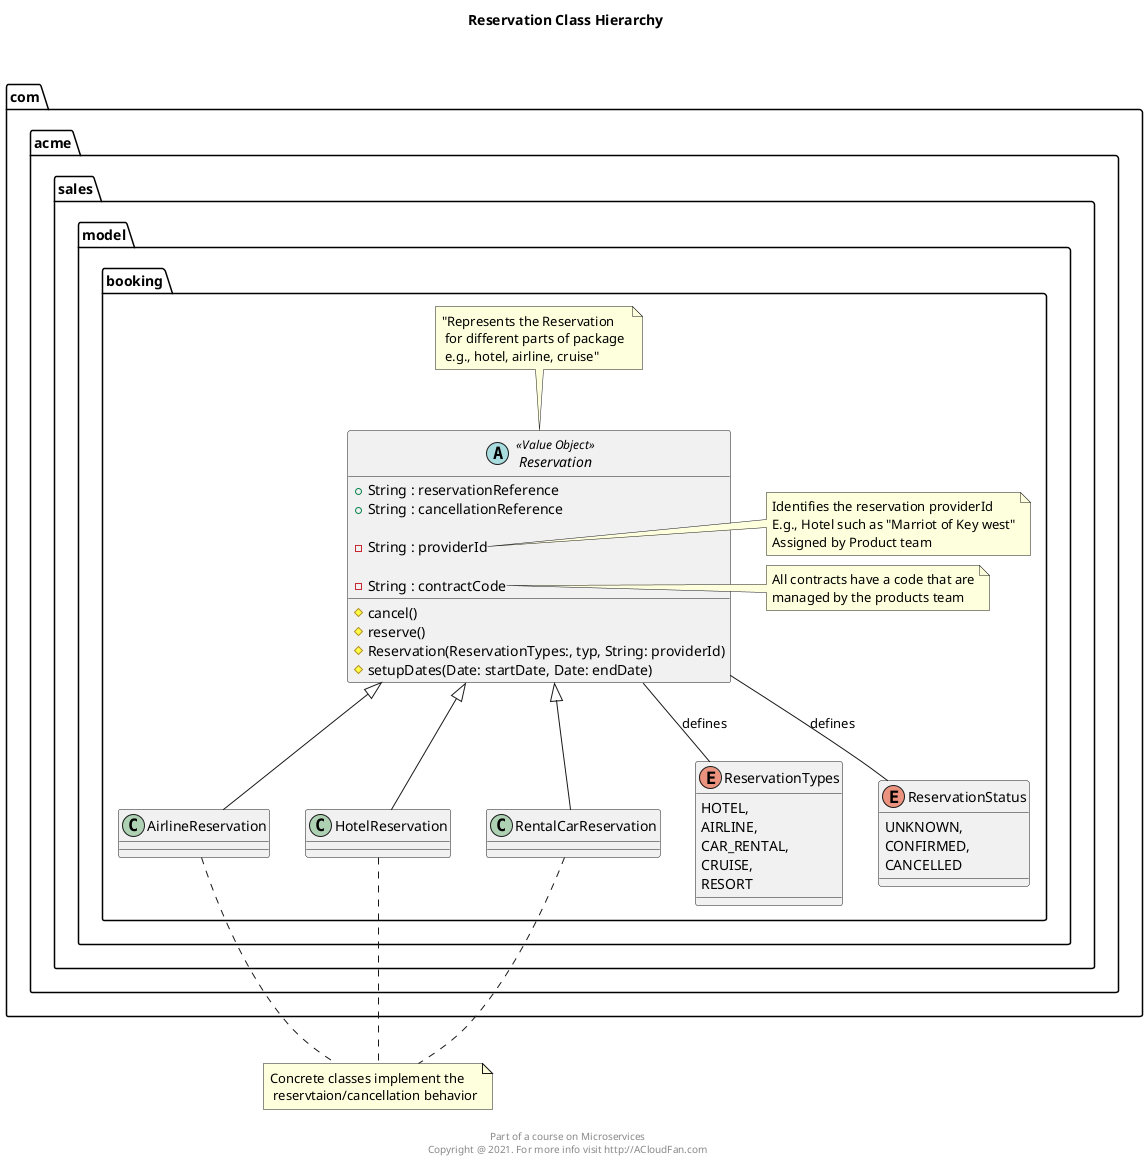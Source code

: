 @startuml

package com.acme.sales.model.booking {
    abstract class Reservation <<Value Object>> {
        + String : reservationReference
        + String : cancellationReference

        - String : providerId

        - String : contractCode

        # cancel()
        # reserve()
        # Reservation(ReservationTypes:, typ, String: providerId)
        # setupDates(Date: startDate, Date: endDate)
    }
    note  top of Reservation:"Represents the Reservation \n for different parts of package \n e.g., hotel, airline, cruise"
    note right of Reservation::"providerId"
            Identifies the reservation providerId
            E.g., Hotel such as "Marriot of Key west"
            Assigned by Product team
    end note
    note right of Reservation::"contractCode"
        All contracts have a code that are
        managed by the products team
    end note

    class AirlineReservation{}
    class HotelReservation {}
    class RentalCarReservation{}

    enum ReservationTypes {
        HOTEL,
        AIRLINE,
        CAR_RENTAL,
        CRUISE,
        RESORT
    }

    enum ReservationStatus {
        UNKNOWN,
        CONFIRMED,
        CANCELLED
    }
}



'Inheritance relationship
Reservation <|-- AirlineReservation
note "Concrete classes implement the \n reservtaion/cancellation behavior" as N2
AirlineReservation .. N2
Reservation <|-- HotelReservation
HotelReservation .. N2
Reservation <|-- RentalCarReservation
RentalCarReservation .. N2



Reservation -- ReservationTypes  : defines
Reservation -- ReservationStatus  : defines


title Reservation Class Hierarchy \n\n
footer \n Part of a course on Microservices \n Copyright @ 2021. For more info visit http://ACloudFan.com \n

@enduml